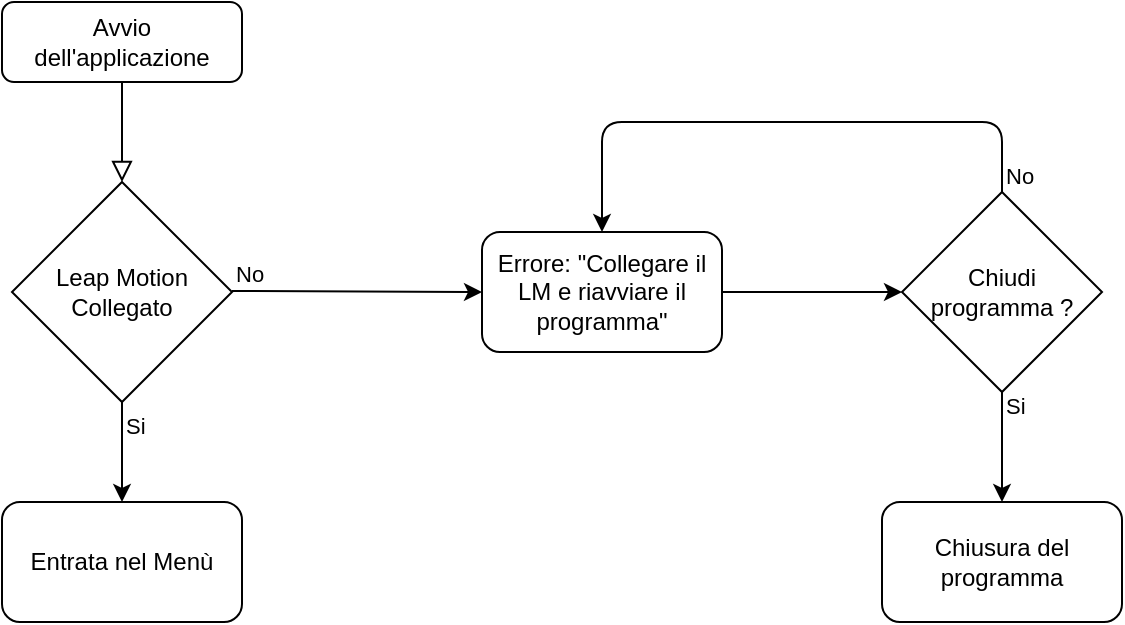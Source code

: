 <mxfile version="14.2.6" type="device" pages="5"><diagram id="C5RBs43oDa-KdzZeNtuy" name="Avvio dell'applicazione"><mxGraphModel dx="831" dy="733" grid="1" gridSize="10" guides="1" tooltips="1" connect="1" arrows="1" fold="1" page="1" pageScale="1" pageWidth="827" pageHeight="1169" math="0" shadow="0"><root><mxCell id="WIyWlLk6GJQsqaUBKTNV-0"/><mxCell id="WIyWlLk6GJQsqaUBKTNV-1" parent="WIyWlLk6GJQsqaUBKTNV-0"/><mxCell id="WIyWlLk6GJQsqaUBKTNV-2" value="" style="rounded=0;html=1;jettySize=auto;orthogonalLoop=1;fontSize=11;endArrow=block;endFill=0;endSize=8;strokeWidth=1;shadow=0;labelBackgroundColor=none;edgeStyle=orthogonalEdgeStyle;" parent="WIyWlLk6GJQsqaUBKTNV-1" source="WIyWlLk6GJQsqaUBKTNV-3" edge="1"><mxGeometry relative="1" as="geometry"><mxPoint x="220" y="170" as="targetPoint"/></mxGeometry></mxCell><mxCell id="WIyWlLk6GJQsqaUBKTNV-3" value="Avvio dell'applicazione" style="rounded=1;whiteSpace=wrap;html=1;fontSize=12;glass=0;strokeWidth=1;shadow=0;" parent="WIyWlLk6GJQsqaUBKTNV-1" vertex="1"><mxGeometry x="160" y="80" width="120" height="40" as="geometry"/></mxCell><mxCell id="ksfi_SXnNeupFAI2ukC2-0" value="Leap Motion&lt;br&gt;Collegato" style="rhombus;whiteSpace=wrap;html=1;" vertex="1" parent="WIyWlLk6GJQsqaUBKTNV-1"><mxGeometry x="165" y="170" width="110" height="110" as="geometry"/></mxCell><mxCell id="ksfi_SXnNeupFAI2ukC2-6" value="" style="endArrow=classic;html=1;" edge="1" parent="WIyWlLk6GJQsqaUBKTNV-1"><mxGeometry relative="1" as="geometry"><mxPoint x="275" y="224.5" as="sourcePoint"/><mxPoint x="400" y="225" as="targetPoint"/></mxGeometry></mxCell><mxCell id="ksfi_SXnNeupFAI2ukC2-8" value="No" style="edgeLabel;resizable=0;html=1;align=left;verticalAlign=bottom;" connectable="0" vertex="1" parent="ksfi_SXnNeupFAI2ukC2-6"><mxGeometry x="-1" relative="1" as="geometry"/></mxCell><mxCell id="ksfi_SXnNeupFAI2ukC2-14" style="edgeStyle=orthogonalEdgeStyle;rounded=0;orthogonalLoop=1;jettySize=auto;html=1;entryX=0;entryY=0.5;entryDx=0;entryDy=0;" edge="1" parent="WIyWlLk6GJQsqaUBKTNV-1" source="ksfi_SXnNeupFAI2ukC2-9" target="ksfi_SXnNeupFAI2ukC2-13"><mxGeometry relative="1" as="geometry"/></mxCell><mxCell id="ksfi_SXnNeupFAI2ukC2-9" value="Errore: &quot;Collegare il LM e riavviare il programma&quot;" style="rounded=1;whiteSpace=wrap;html=1;" vertex="1" parent="WIyWlLk6GJQsqaUBKTNV-1"><mxGeometry x="400" y="195" width="120" height="60" as="geometry"/></mxCell><mxCell id="ksfi_SXnNeupFAI2ukC2-12" value="Chiusura del programma" style="rounded=1;whiteSpace=wrap;html=1;" vertex="1" parent="WIyWlLk6GJQsqaUBKTNV-1"><mxGeometry x="600" y="330" width="120" height="60" as="geometry"/></mxCell><mxCell id="ksfi_SXnNeupFAI2ukC2-13" value="Chiudi programma ?" style="rhombus;whiteSpace=wrap;html=1;" vertex="1" parent="WIyWlLk6GJQsqaUBKTNV-1"><mxGeometry x="610" y="175" width="100" height="100" as="geometry"/></mxCell><mxCell id="ksfi_SXnNeupFAI2ukC2-18" value="" style="endArrow=classic;html=1;entryX=0.5;entryY=0;entryDx=0;entryDy=0;exitX=0.5;exitY=1;exitDx=0;exitDy=0;" edge="1" parent="WIyWlLk6GJQsqaUBKTNV-1" source="ksfi_SXnNeupFAI2ukC2-13" target="ksfi_SXnNeupFAI2ukC2-12"><mxGeometry relative="1" as="geometry"><mxPoint x="630" y="290" as="sourcePoint"/><mxPoint x="790" y="290" as="targetPoint"/></mxGeometry></mxCell><mxCell id="ksfi_SXnNeupFAI2ukC2-20" value="Si" style="edgeLabel;resizable=0;html=1;align=left;verticalAlign=bottom;" connectable="0" vertex="1" parent="ksfi_SXnNeupFAI2ukC2-18"><mxGeometry x="-1" relative="1" as="geometry"><mxPoint y="15" as="offset"/></mxGeometry></mxCell><mxCell id="ksfi_SXnNeupFAI2ukC2-21" value="" style="endArrow=classic;html=1;exitX=0.5;exitY=0;exitDx=0;exitDy=0;entryX=0.5;entryY=0;entryDx=0;entryDy=0;" edge="1" parent="WIyWlLk6GJQsqaUBKTNV-1" source="ksfi_SXnNeupFAI2ukC2-13" target="ksfi_SXnNeupFAI2ukC2-9"><mxGeometry relative="1" as="geometry"><mxPoint x="530" y="120" as="sourcePoint"/><mxPoint x="690" y="120" as="targetPoint"/><Array as="points"><mxPoint x="660" y="140"/><mxPoint x="460" y="140"/></Array></mxGeometry></mxCell><mxCell id="ksfi_SXnNeupFAI2ukC2-23" value="No" style="edgeLabel;resizable=0;html=1;align=left;verticalAlign=bottom;" connectable="0" vertex="1" parent="ksfi_SXnNeupFAI2ukC2-21"><mxGeometry x="-1" relative="1" as="geometry"/></mxCell><mxCell id="ksfi_SXnNeupFAI2ukC2-26" value="Entrata nel Menù" style="rounded=1;whiteSpace=wrap;html=1;" vertex="1" parent="WIyWlLk6GJQsqaUBKTNV-1"><mxGeometry x="160" y="330" width="120" height="60" as="geometry"/></mxCell><mxCell id="ksfi_SXnNeupFAI2ukC2-27" value="" style="endArrow=classic;html=1;entryX=0.5;entryY=0;entryDx=0;entryDy=0;" edge="1" parent="WIyWlLk6GJQsqaUBKTNV-1" target="ksfi_SXnNeupFAI2ukC2-26"><mxGeometry relative="1" as="geometry"><mxPoint x="220" y="280" as="sourcePoint"/><mxPoint x="380" y="280" as="targetPoint"/></mxGeometry></mxCell><mxCell id="ksfi_SXnNeupFAI2ukC2-29" value="Si" style="edgeLabel;resizable=0;html=1;align=left;verticalAlign=bottom;" connectable="0" vertex="1" parent="ksfi_SXnNeupFAI2ukC2-27"><mxGeometry x="-1" relative="1" as="geometry"><mxPoint y="20" as="offset"/></mxGeometry></mxCell></root></mxGraphModel></diagram><diagram id="Q6SwV6XbB390xbby3rw0" name="Menu"><mxGraphModel dx="706" dy="623" grid="1" gridSize="10" guides="1" tooltips="1" connect="1" arrows="1" fold="1" page="1" pageScale="1" pageWidth="827" pageHeight="1169" math="0" shadow="0"><root><mxCell id="6TYcWce07t7MRXfw_pFE-0"/><mxCell id="6TYcWce07t7MRXfw_pFE-1" parent="6TYcWce07t7MRXfw_pFE-0"/><mxCell id="6TYcWce07t7MRXfw_pFE-8" style="edgeStyle=orthogonalEdgeStyle;rounded=0;orthogonalLoop=1;jettySize=auto;html=1;entryX=0.5;entryY=0;entryDx=0;entryDy=0;" edge="1" parent="6TYcWce07t7MRXfw_pFE-1" source="6TYcWce07t7MRXfw_pFE-2"><mxGeometry relative="1" as="geometry"><mxPoint x="180" y="200" as="targetPoint"/></mxGeometry></mxCell><mxCell id="6TYcWce07t7MRXfw_pFE-2" value="Entrata nel Menù" style="rounded=1;whiteSpace=wrap;html=1;" vertex="1" parent="6TYcWce07t7MRXfw_pFE-1"><mxGeometry x="120" y="80" width="120" height="60" as="geometry"/></mxCell><mxCell id="6TYcWce07t7MRXfw_pFE-3" value="Uscita dal programma" style="rounded=1;whiteSpace=wrap;html=1;" vertex="1" parent="6TYcWce07t7MRXfw_pFE-1"><mxGeometry x="360" y="80" width="120" height="60" as="geometry"/></mxCell><mxCell id="6TYcWce07t7MRXfw_pFE-11" value="Scelta del file di lavoro" style="rhombus;whiteSpace=wrap;html=1;" vertex="1" parent="6TYcWce07t7MRXfw_pFE-1"><mxGeometry x="120" y="200" width="120" height="120" as="geometry"/></mxCell><mxCell id="6TYcWce07t7MRXfw_pFE-28" style="edgeStyle=orthogonalEdgeStyle;rounded=0;orthogonalLoop=1;jettySize=auto;html=1;entryX=0.5;entryY=0;entryDx=0;entryDy=0;" edge="1" parent="6TYcWce07t7MRXfw_pFE-1" source="6TYcWce07t7MRXfw_pFE-12" target="6TYcWce07t7MRXfw_pFE-27"><mxGeometry relative="1" as="geometry"/></mxCell><mxCell id="6TYcWce07t7MRXfw_pFE-12" value="Creazione nuovo file" style="rounded=1;whiteSpace=wrap;html=1;" vertex="1" parent="6TYcWce07t7MRXfw_pFE-1"><mxGeometry x="30" y="360" width="120" height="60" as="geometry"/></mxCell><mxCell id="6TYcWce07t7MRXfw_pFE-21" style="edgeStyle=orthogonalEdgeStyle;rounded=0;orthogonalLoop=1;jettySize=auto;html=1;exitX=1;exitY=0.5;exitDx=0;exitDy=0;" edge="1" parent="6TYcWce07t7MRXfw_pFE-1" source="6TYcWce07t7MRXfw_pFE-13" target="6TYcWce07t7MRXfw_pFE-20"><mxGeometry relative="1" as="geometry"/></mxCell><mxCell id="6TYcWce07t7MRXfw_pFE-13" value="Caricamento file" style="rounded=1;whiteSpace=wrap;html=1;" vertex="1" parent="6TYcWce07t7MRXfw_pFE-1"><mxGeometry x="210" y="360" width="120" height="60" as="geometry"/></mxCell><mxCell id="6TYcWce07t7MRXfw_pFE-14" value="" style="endArrow=classic;html=1;entryX=0.5;entryY=0;entryDx=0;entryDy=0;exitX=0;exitY=0.5;exitDx=0;exitDy=0;" edge="1" parent="6TYcWce07t7MRXfw_pFE-1" source="6TYcWce07t7MRXfw_pFE-11" target="6TYcWce07t7MRXfw_pFE-12"><mxGeometry relative="1" as="geometry"><mxPoint x="50" y="280" as="sourcePoint"/><mxPoint x="210" y="280" as="targetPoint"/><Array as="points"><mxPoint x="90" y="260"/></Array></mxGeometry></mxCell><mxCell id="6TYcWce07t7MRXfw_pFE-15" value="Nuovo file" style="edgeLabel;resizable=0;html=1;align=center;verticalAlign=middle;" connectable="0" vertex="1" parent="6TYcWce07t7MRXfw_pFE-14"><mxGeometry relative="1" as="geometry"/></mxCell><mxCell id="6TYcWce07t7MRXfw_pFE-17" value="" style="endArrow=classic;html=1;exitX=1;exitY=0.5;exitDx=0;exitDy=0;entryX=0.5;entryY=0;entryDx=0;entryDy=0;" edge="1" parent="6TYcWce07t7MRXfw_pFE-1" source="6TYcWce07t7MRXfw_pFE-11" target="6TYcWce07t7MRXfw_pFE-13"><mxGeometry relative="1" as="geometry"><mxPoint x="280" y="290" as="sourcePoint"/><mxPoint x="440" y="290" as="targetPoint"/><Array as="points"><mxPoint x="270" y="260"/></Array></mxGeometry></mxCell><mxCell id="6TYcWce07t7MRXfw_pFE-18" value="File esistente" style="edgeLabel;resizable=0;html=1;align=center;verticalAlign=middle;" connectable="0" vertex="1" parent="6TYcWce07t7MRXfw_pFE-17"><mxGeometry relative="1" as="geometry"/></mxCell><mxCell id="6TYcWce07t7MRXfw_pFE-20" value="File in regola" style="rhombus;whiteSpace=wrap;html=1;" vertex="1" parent="6TYcWce07t7MRXfw_pFE-1"><mxGeometry x="420" y="350" width="80" height="80" as="geometry"/></mxCell><mxCell id="6TYcWce07t7MRXfw_pFE-22" value="" style="endArrow=classic;html=1;exitX=0.5;exitY=0;exitDx=0;exitDy=0;" edge="1" parent="6TYcWce07t7MRXfw_pFE-1" source="6TYcWce07t7MRXfw_pFE-20"><mxGeometry relative="1" as="geometry"><mxPoint x="370" y="260" as="sourcePoint"/><mxPoint x="240" y="260" as="targetPoint"/><Array as="points"><mxPoint x="460" y="260"/></Array></mxGeometry></mxCell><mxCell id="6TYcWce07t7MRXfw_pFE-24" value="No" style="edgeLabel;resizable=0;html=1;align=left;verticalAlign=bottom;" connectable="0" vertex="1" parent="6TYcWce07t7MRXfw_pFE-22"><mxGeometry x="-1" relative="1" as="geometry"/></mxCell><mxCell id="6TYcWce07t7MRXfw_pFE-25" value="Entrata nella pagina di disegno" style="rounded=1;whiteSpace=wrap;html=1;" vertex="1" parent="6TYcWce07t7MRXfw_pFE-1"><mxGeometry x="400" y="510" width="120" height="60" as="geometry"/></mxCell><mxCell id="6TYcWce07t7MRXfw_pFE-29" style="edgeStyle=orthogonalEdgeStyle;rounded=0;orthogonalLoop=1;jettySize=auto;html=1;entryX=0;entryY=0.5;entryDx=0;entryDy=0;" edge="1" parent="6TYcWce07t7MRXfw_pFE-1" source="6TYcWce07t7MRXfw_pFE-27" target="6TYcWce07t7MRXfw_pFE-25"><mxGeometry relative="1" as="geometry"/></mxCell><mxCell id="6TYcWce07t7MRXfw_pFE-27" value="Impostazioni assegnate (grandezza, tipo di file)" style="rhombus;whiteSpace=wrap;html=1;" vertex="1" parent="6TYcWce07t7MRXfw_pFE-1"><mxGeometry x="35" y="485" width="110" height="110" as="geometry"/></mxCell><mxCell id="6TYcWce07t7MRXfw_pFE-30" value="" style="endArrow=classic;html=1;entryX=0.5;entryY=0;entryDx=0;entryDy=0;" edge="1" parent="6TYcWce07t7MRXfw_pFE-1" target="6TYcWce07t7MRXfw_pFE-25"><mxGeometry relative="1" as="geometry"><mxPoint x="460" y="430" as="sourcePoint"/><mxPoint x="620" y="430" as="targetPoint"/></mxGeometry></mxCell><mxCell id="6TYcWce07t7MRXfw_pFE-32" value="Si" style="edgeLabel;resizable=0;html=1;align=left;verticalAlign=bottom;" connectable="0" vertex="1" parent="6TYcWce07t7MRXfw_pFE-30"><mxGeometry x="-1" relative="1" as="geometry"><mxPoint y="20" as="offset"/></mxGeometry></mxCell></root></mxGraphModel></diagram><diagram id="G0CF3CI4cnas5Yv3dJY9" name="Area Disegno"><mxGraphModel dx="706" dy="623" grid="1" gridSize="10" guides="1" tooltips="1" connect="1" arrows="1" fold="1" page="1" pageScale="1" pageWidth="827" pageHeight="1169" math="0" shadow="0"><root><mxCell id="ZuTDpWlt_9DjR0XoKbDQ-0"/><mxCell id="ZuTDpWlt_9DjR0XoKbDQ-1" parent="ZuTDpWlt_9DjR0XoKbDQ-0"/><mxCell id="ZuTDpWlt_9DjR0XoKbDQ-2" value="Apertura della pagina di disegno" style="rounded=1;whiteSpace=wrap;html=1;" vertex="1" parent="ZuTDpWlt_9DjR0XoKbDQ-1"><mxGeometry x="120" y="40" width="120" height="60" as="geometry"/></mxCell></root></mxGraphModel></diagram><diagram id="wMw3pMKt9-9T50dRYrDZ" name="Impostazioni"><mxGraphModel dx="706" dy="623" grid="1" gridSize="10" guides="1" tooltips="1" connect="1" arrows="1" fold="1" page="1" pageScale="1" pageWidth="827" pageHeight="1169" math="0" shadow="0"><root><mxCell id="RmsRAVawj6-mi-eBhut4-0"/><mxCell id="RmsRAVawj6-mi-eBhut4-1" parent="RmsRAVawj6-mi-eBhut4-0"/><mxCell id="RmsRAVawj6-mi-eBhut4-2" value="Impostazioni" style="rounded=1;whiteSpace=wrap;html=1;" vertex="1" parent="RmsRAVawj6-mi-eBhut4-1"><mxGeometry x="120" y="60" width="120" height="60" as="geometry"/></mxCell></root></mxGraphModel></diagram><diagram id="9RLz__qHfuxr74JbN5JC" name="Chiusura e Salvataggio"><mxGraphModel dx="706" dy="623" grid="1" gridSize="10" guides="1" tooltips="1" connect="1" arrows="1" fold="1" page="1" pageScale="1" pageWidth="827" pageHeight="1169" math="0" shadow="0"><root><mxCell id="DIPeudS8y_FouQFYyWsi-0"/><mxCell id="DIPeudS8y_FouQFYyWsi-1" parent="DIPeudS8y_FouQFYyWsi-0"/><mxCell id="Kc3vKZgGIHZGBs_CFR7o-2" style="edgeStyle=orthogonalEdgeStyle;rounded=0;orthogonalLoop=1;jettySize=auto;html=1;exitX=0.5;exitY=1;exitDx=0;exitDy=0;entryX=0.5;entryY=0;entryDx=0;entryDy=0;" edge="1" parent="DIPeudS8y_FouQFYyWsi-1" source="DIPeudS8y_FouQFYyWsi-2" target="Kc3vKZgGIHZGBs_CFR7o-1"><mxGeometry relative="1" as="geometry"/></mxCell><mxCell id="DIPeudS8y_FouQFYyWsi-2" value="Chiusura del programma&amp;nbsp;" style="rounded=1;whiteSpace=wrap;html=1;" vertex="1" parent="DIPeudS8y_FouQFYyWsi-1"><mxGeometry x="120" y="40" width="120" height="60" as="geometry"/></mxCell><mxCell id="Kc3vKZgGIHZGBs_CFR7o-1" value="Salvataggio del disegno" style="rhombus;whiteSpace=wrap;html=1;" vertex="1" parent="DIPeudS8y_FouQFYyWsi-1"><mxGeometry x="130" y="140" width="100" height="100" as="geometry"/></mxCell><mxCell id="Kc3vKZgGIHZGBs_CFR7o-3" value="Chiudi programma" style="rounded=1;whiteSpace=wrap;html=1;" vertex="1" parent="DIPeudS8y_FouQFYyWsi-1"><mxGeometry x="380" y="160" width="120" height="60" as="geometry"/></mxCell><mxCell id="Kc3vKZgGIHZGBs_CFR7o-4" value="" style="endArrow=classic;html=1;" edge="1" parent="DIPeudS8y_FouQFYyWsi-1"><mxGeometry relative="1" as="geometry"><mxPoint x="230" y="190" as="sourcePoint"/><mxPoint x="380" y="190" as="targetPoint"/></mxGeometry></mxCell><mxCell id="Kc3vKZgGIHZGBs_CFR7o-6" value="No" style="edgeLabel;resizable=0;html=1;align=left;verticalAlign=bottom;" connectable="0" vertex="1" parent="Kc3vKZgGIHZGBs_CFR7o-4"><mxGeometry x="-1" relative="1" as="geometry"/></mxCell><mxCell id="Kc3vKZgGIHZGBs_CFR7o-11" style="edgeStyle=orthogonalEdgeStyle;rounded=0;orthogonalLoop=1;jettySize=auto;html=1;entryX=0.5;entryY=1;entryDx=0;entryDy=0;" edge="1" parent="DIPeudS8y_FouQFYyWsi-1" source="Kc3vKZgGIHZGBs_CFR7o-7" target="Kc3vKZgGIHZGBs_CFR7o-3"><mxGeometry relative="1" as="geometry"/></mxCell><mxCell id="Kc3vKZgGIHZGBs_CFR7o-7" value="Impostazioni di salvataggio" style="rounded=1;whiteSpace=wrap;html=1;" vertex="1" parent="DIPeudS8y_FouQFYyWsi-1"><mxGeometry x="120" y="310" width="120" height="60" as="geometry"/></mxCell><mxCell id="Kc3vKZgGIHZGBs_CFR7o-8" value="" style="endArrow=classic;html=1;entryX=0.5;entryY=0;entryDx=0;entryDy=0;" edge="1" parent="DIPeudS8y_FouQFYyWsi-1" target="Kc3vKZgGIHZGBs_CFR7o-7"><mxGeometry relative="1" as="geometry"><mxPoint x="180" y="240" as="sourcePoint"/><mxPoint x="340" y="240" as="targetPoint"/></mxGeometry></mxCell><mxCell id="Kc3vKZgGIHZGBs_CFR7o-10" value="Si" style="edgeLabel;resizable=0;html=1;align=left;verticalAlign=bottom;" connectable="0" vertex="1" parent="Kc3vKZgGIHZGBs_CFR7o-8"><mxGeometry x="-1" relative="1" as="geometry"><mxPoint y="20" as="offset"/></mxGeometry></mxCell></root></mxGraphModel></diagram></mxfile>